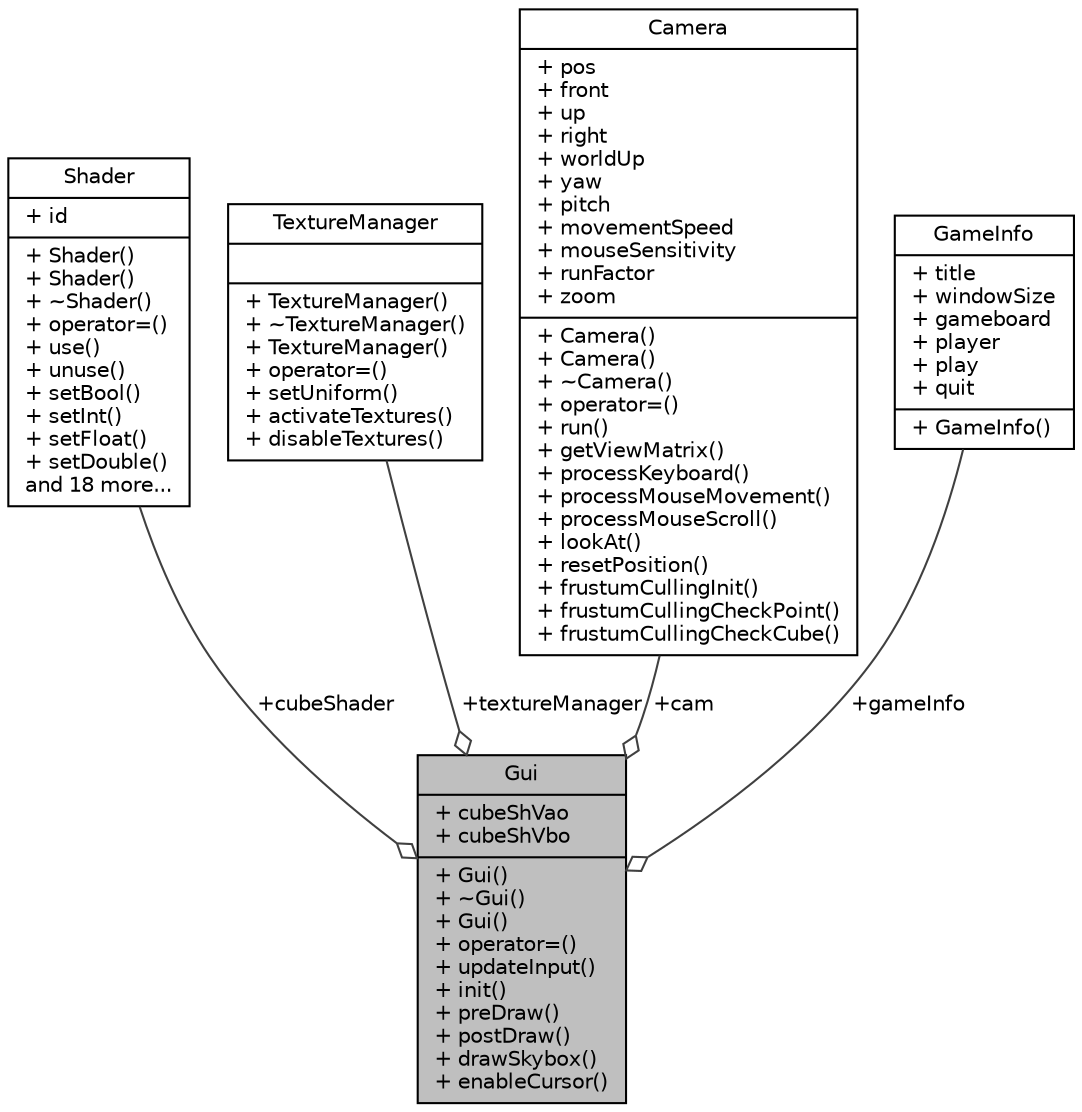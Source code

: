 digraph "Gui"
{
 // LATEX_PDF_SIZE
  edge [fontname="Helvetica",fontsize="10",labelfontname="Helvetica",labelfontsize="10"];
  node [fontname="Helvetica",fontsize="10",shape=record];
  Node1 [label="{Gui\n|+ cubeShVao\l+ cubeShVbo\l|+ Gui()\l+ ~Gui()\l+ Gui()\l+ operator=()\l+ updateInput()\l+ init()\l+ preDraw()\l+ postDraw()\l+ drawSkybox()\l+ enableCursor()\l}",height=0.2,width=0.4,color="black", fillcolor="grey75", style="filled", fontcolor="black",tooltip=" "];
  Node2 -> Node1 [color="grey25",fontsize="10",style="solid",label=" +cubeShader" ,arrowhead="odiamond",fontname="Helvetica"];
  Node2 [label="{Shader\n|+ id\l|+ Shader()\l+ Shader()\l+ ~Shader()\l+ operator=()\l+ use()\l+ unuse()\l+ setBool()\l+ setInt()\l+ setFloat()\l+ setDouble()\land 18 more...\l}",height=0.2,width=0.4,color="black", fillcolor="white", style="filled",URL="$class_shader.html",tooltip=" "];
  Node3 -> Node1 [color="grey25",fontsize="10",style="solid",label=" +textureManager" ,arrowhead="odiamond",fontname="Helvetica"];
  Node3 [label="{TextureManager\n||+ TextureManager()\l+ ~TextureManager()\l+ TextureManager()\l+ operator=()\l+ setUniform()\l+ activateTextures()\l+ disableTextures()\l}",height=0.2,width=0.4,color="black", fillcolor="white", style="filled",URL="$class_texture_manager.html",tooltip=" "];
  Node4 -> Node1 [color="grey25",fontsize="10",style="solid",label=" +cam" ,arrowhead="odiamond",fontname="Helvetica"];
  Node4 [label="{Camera\n|+ pos\l+ front\l+ up\l+ right\l+ worldUp\l+ yaw\l+ pitch\l+ movementSpeed\l+ mouseSensitivity\l+ runFactor\l+ zoom\l|+ Camera()\l+ Camera()\l+ ~Camera()\l+ operator=()\l+ run()\l+ getViewMatrix()\l+ processKeyboard()\l+ processMouseMovement()\l+ processMouseScroll()\l+ lookAt()\l+ resetPosition()\l+ frustumCullingInit()\l+ frustumCullingCheckPoint()\l+ frustumCullingCheckCube()\l}",height=0.2,width=0.4,color="black", fillcolor="white", style="filled",URL="$class_camera.html",tooltip=" "];
  Node5 -> Node1 [color="grey25",fontsize="10",style="solid",label=" +gameInfo" ,arrowhead="odiamond",fontname="Helvetica"];
  Node5 [label="{GameInfo\n|+ title\l+ windowSize\l+ gameboard\l+ player\l+ play\l+ quit\l|+ GameInfo()\l}",height=0.2,width=0.4,color="black", fillcolor="white", style="filled",URL="$struct_game_info.html",tooltip=" "];
}
